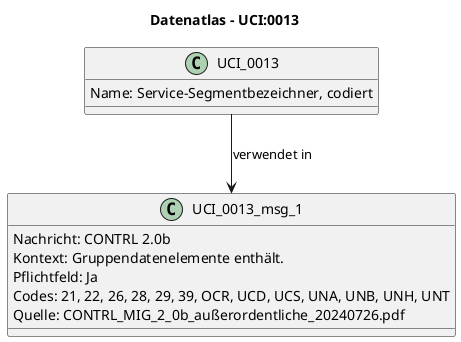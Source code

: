 @startuml
title Datenatlas – UCI:0013
class UCI_0013 {
  Name: Service-Segmentbezeichner, codiert
}
class UCI_0013_msg_1 {
  Nachricht: CONTRL 2.0b
  Kontext: Gruppendatenelemente enthält.
  Pflichtfeld: Ja
  Codes: 21, 22, 26, 28, 29, 39, OCR, UCD, UCS, UNA, UNB, UNH, UNT
  Quelle: CONTRL_MIG_2_0b_außerordentliche_20240726.pdf
}
UCI_0013 --> UCI_0013_msg_1 : verwendet in
@enduml